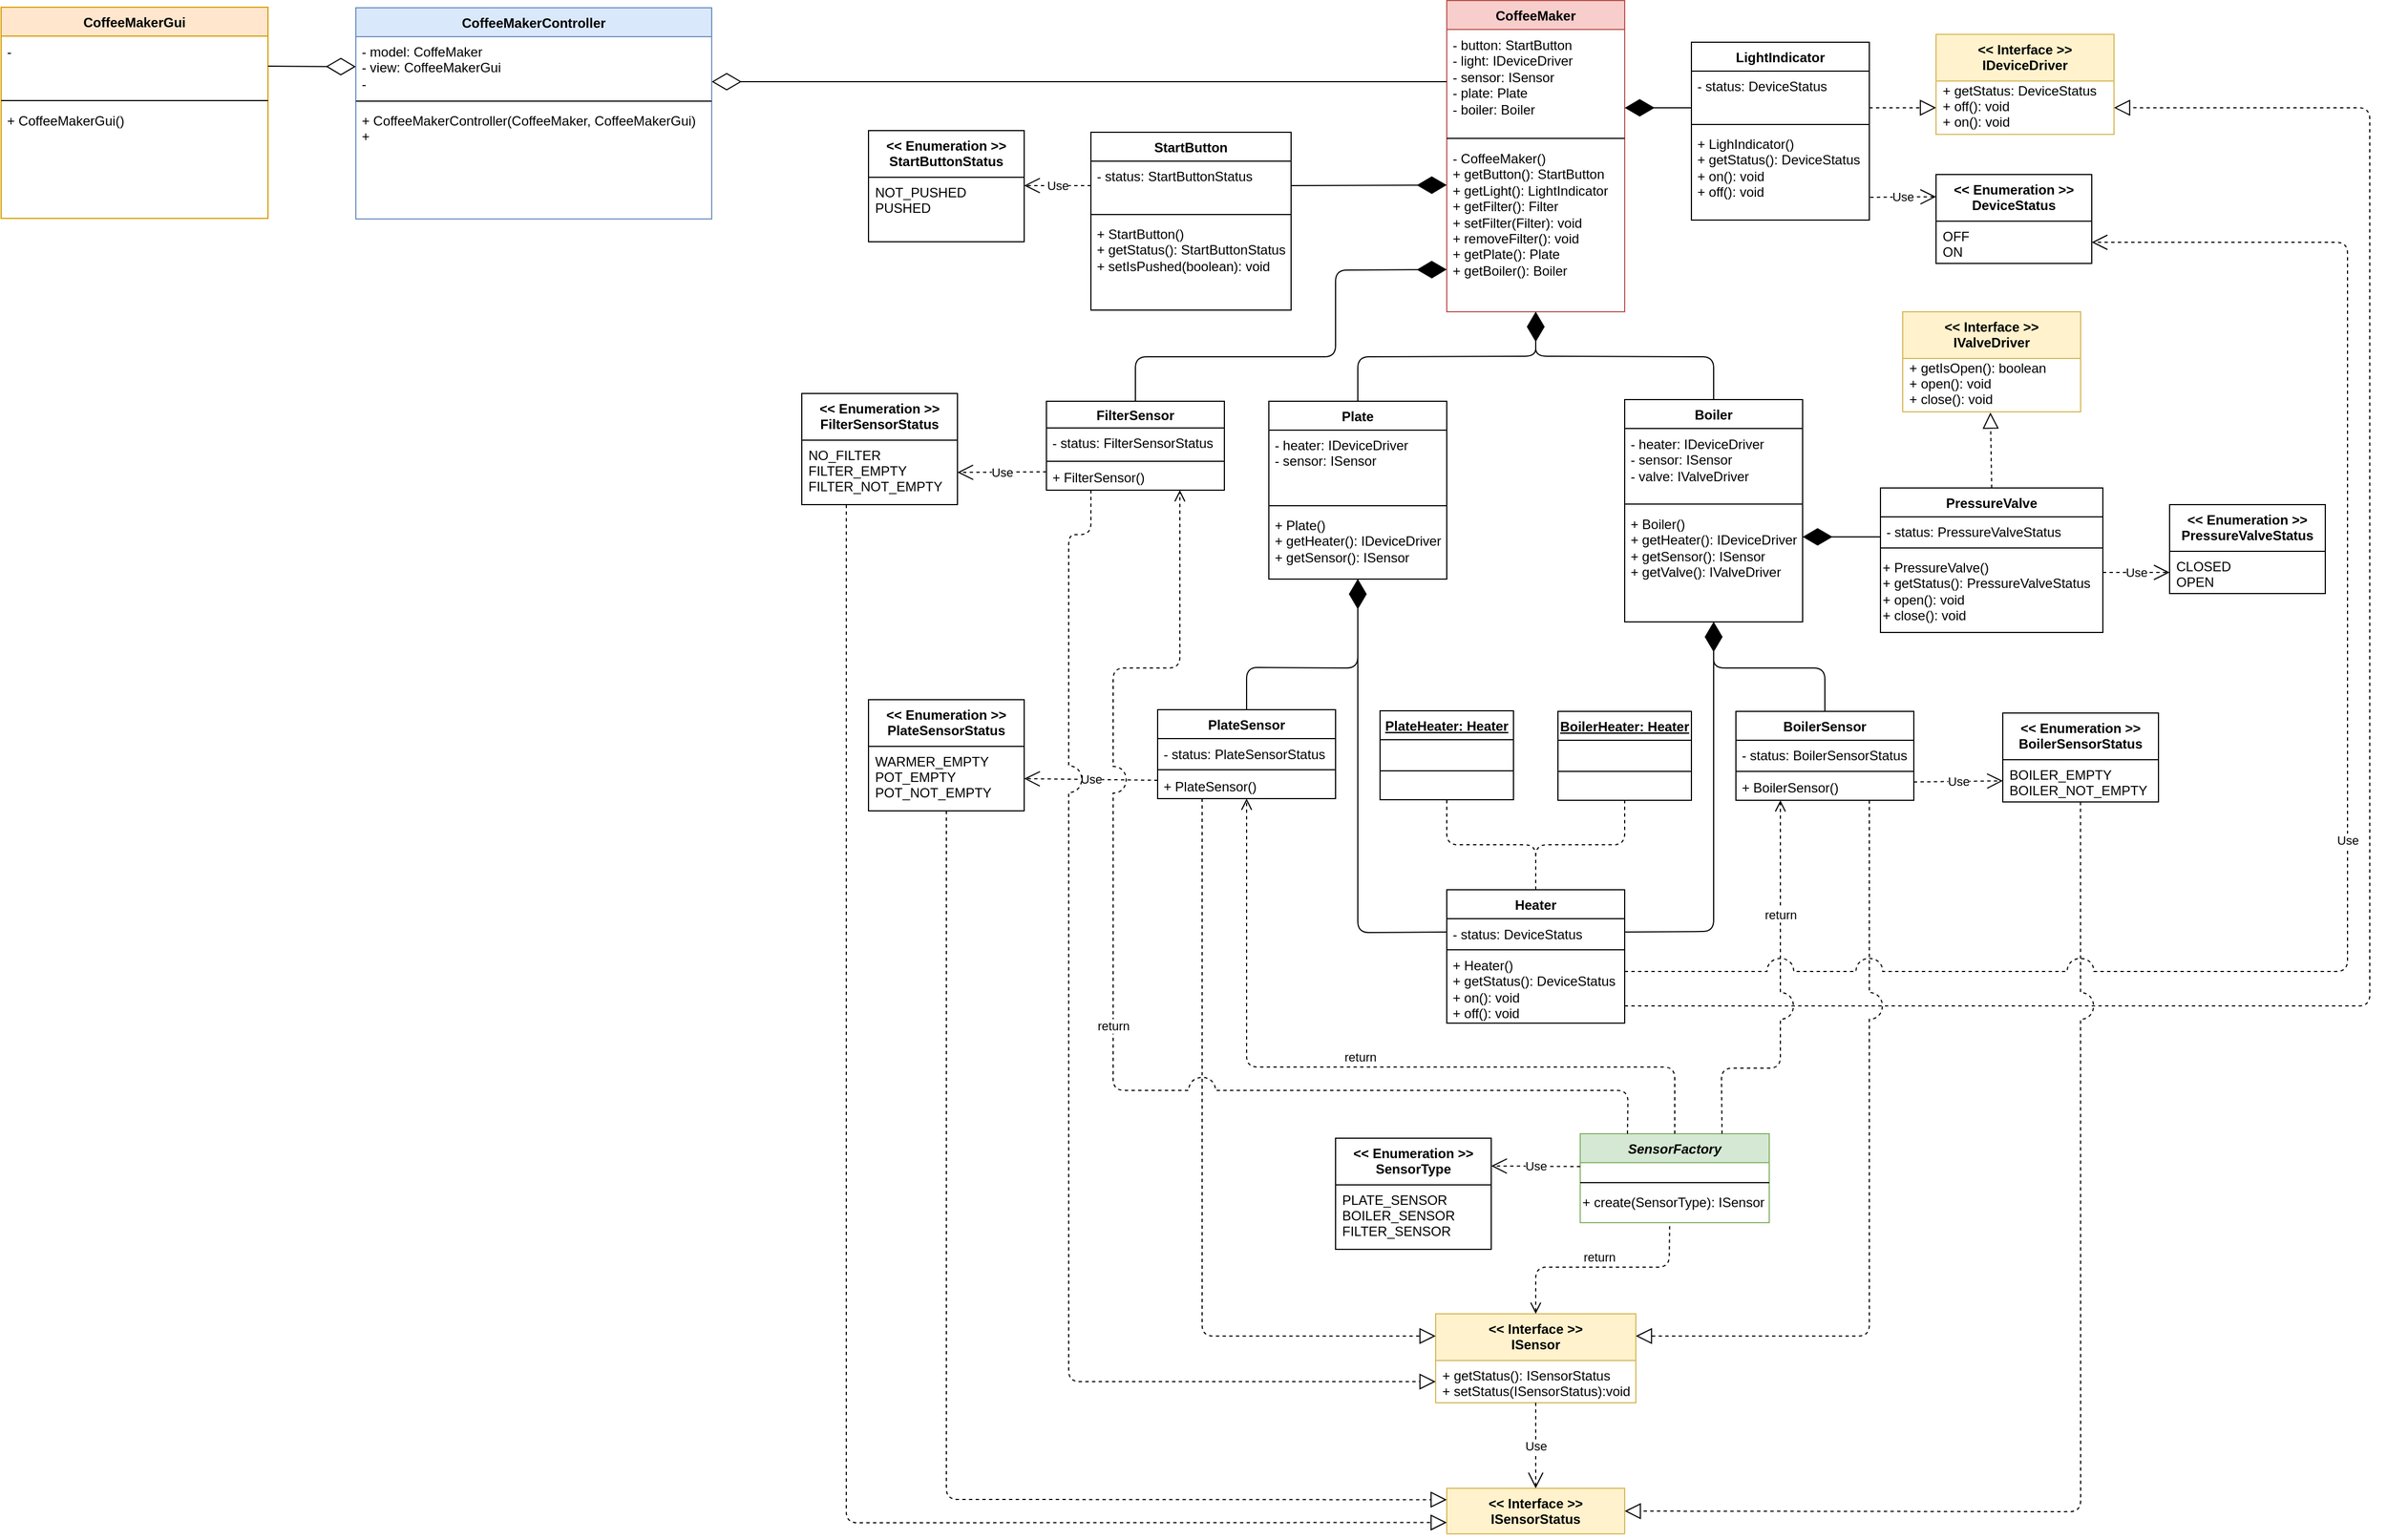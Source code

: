 <mxfile version="10.6.7" type="device"><diagram id="77RDw9w7wn0Nk61X3QPv" name="Page-1"><mxGraphModel dx="2865" dy="1180" grid="1" gridSize="10" guides="1" tooltips="1" connect="1" arrows="1" fold="1" page="1" pageScale="1" pageWidth="850" pageHeight="1100" math="0" shadow="0"><root><mxCell id="0"/><mxCell id="1" parent="0"/><mxCell id="KOlccHHZOTpstW0Ifl7A-11" value="PlateSensor&#10;" style="swimlane;fontStyle=1;align=center;verticalAlign=top;childLayout=stackLayout;horizontal=1;startSize=26;horizontalStack=0;resizeParent=1;resizeParentMax=0;resizeLast=0;collapsible=1;marginBottom=0;" parent="1" vertex="1" treatAsSingle="0"><mxGeometry x="260" y="717.5" width="160" height="80" as="geometry"/></mxCell><mxCell id="KOlccHHZOTpstW0Ifl7A-12" value="&amp;nbsp;- status: PlateSensorStatus&lt;br&gt;" style="text;html=1;strokeColor=none;fillColor=none;align=left;verticalAlign=top;whiteSpace=wrap;rounded=0;" parent="KOlccHHZOTpstW0Ifl7A-11" vertex="1"><mxGeometry y="26" width="160" height="24" as="geometry"/></mxCell><mxCell id="KOlccHHZOTpstW0Ifl7A-13" value="" style="line;strokeWidth=1;fillColor=none;align=left;verticalAlign=middle;spacingTop=-1;spacingLeft=3;spacingRight=3;rotatable=0;labelPosition=right;points=[];portConstraint=eastwest;" parent="KOlccHHZOTpstW0Ifl7A-11" vertex="1"><mxGeometry y="50" width="160" height="8" as="geometry"/></mxCell><mxCell id="KOlccHHZOTpstW0Ifl7A-14" value="&amp;nbsp;+ PlateSensor()" style="text;html=1;strokeColor=none;fillColor=none;align=left;verticalAlign=middle;whiteSpace=wrap;rounded=0;" parent="KOlccHHZOTpstW0Ifl7A-11" vertex="1"><mxGeometry y="58" width="160" height="22" as="geometry"/></mxCell><mxCell id="KOlccHHZOTpstW0Ifl7A-20" value="LightIndicator&#10;" style="swimlane;fontStyle=1;align=center;verticalAlign=top;childLayout=stackLayout;horizontal=1;startSize=26;horizontalStack=0;resizeParent=1;resizeParentMax=0;resizeLast=0;collapsible=1;marginBottom=0;" parent="1" vertex="1" treatAsSingle="0"><mxGeometry x="740" y="117" width="160" height="160" as="geometry"/></mxCell><mxCell id="KOlccHHZOTpstW0Ifl7A-21" value="&lt;div&gt;&lt;span&gt;&amp;nbsp;- status: DeviceStatus&lt;/span&gt;&lt;br&gt;&lt;/div&gt;" style="text;html=1;strokeColor=none;fillColor=none;align=left;verticalAlign=top;whiteSpace=wrap;rounded=0;" parent="KOlccHHZOTpstW0Ifl7A-20" vertex="1"><mxGeometry y="26" width="160" height="44" as="geometry"/></mxCell><mxCell id="KOlccHHZOTpstW0Ifl7A-22" value="" style="line;strokeWidth=1;fillColor=none;align=left;verticalAlign=middle;spacingTop=-1;spacingLeft=3;spacingRight=3;rotatable=0;labelPosition=right;points=[];portConstraint=eastwest;" parent="KOlccHHZOTpstW0Ifl7A-20" vertex="1"><mxGeometry y="70" width="160" height="8" as="geometry"/></mxCell><mxCell id="KOlccHHZOTpstW0Ifl7A-23" value="&amp;nbsp;+ LighIndicator()&lt;br&gt;&amp;nbsp;+ getStatus(): DeviceStatus&lt;br&gt;&lt;div&gt;&amp;nbsp;+ on(): void&lt;/div&gt;&lt;div&gt;&amp;nbsp;+ off(): void&lt;/div&gt;" style="text;html=1;strokeColor=none;fillColor=none;align=left;verticalAlign=top;whiteSpace=wrap;rounded=0;" parent="KOlccHHZOTpstW0Ifl7A-20" vertex="1"><mxGeometry y="78" width="160" height="82" as="geometry"/></mxCell><mxCell id="KOlccHHZOTpstW0Ifl7A-25" value="StartButton" style="swimlane;fontStyle=1;align=center;verticalAlign=top;childLayout=stackLayout;horizontal=1;startSize=26;horizontalStack=0;resizeParent=1;resizeParentMax=0;resizeLast=0;collapsible=1;marginBottom=0;" parent="1" vertex="1" treatAsSingle="0"><mxGeometry x="200" y="198" width="180" height="160" as="geometry"/></mxCell><mxCell id="KOlccHHZOTpstW0Ifl7A-26" value="&lt;div&gt;&lt;span&gt;&amp;nbsp;- status: StartButtonStatus&lt;/span&gt;&lt;br&gt;&lt;/div&gt;" style="text;html=1;strokeColor=none;fillColor=none;align=left;verticalAlign=top;whiteSpace=wrap;rounded=0;" parent="KOlccHHZOTpstW0Ifl7A-25" vertex="1"><mxGeometry y="26" width="180" height="44" as="geometry"/></mxCell><mxCell id="KOlccHHZOTpstW0Ifl7A-27" value="" style="line;strokeWidth=1;fillColor=none;align=left;verticalAlign=middle;spacingTop=-1;spacingLeft=3;spacingRight=3;rotatable=0;labelPosition=right;points=[];portConstraint=eastwest;" parent="KOlccHHZOTpstW0Ifl7A-25" vertex="1"><mxGeometry y="70" width="180" height="8" as="geometry"/></mxCell><mxCell id="KOlccHHZOTpstW0Ifl7A-18" value="&amp;nbsp;+ StartButton()&lt;br&gt;&lt;div&gt;&amp;nbsp;+ getStatus(): StartButtonStatus&lt;/div&gt;&lt;div&gt;&amp;nbsp;+ setIsPushed(boolean): void&lt;/div&gt;" style="text;html=1;strokeColor=none;fillColor=none;align=left;verticalAlign=top;whiteSpace=wrap;rounded=0;" parent="KOlccHHZOTpstW0Ifl7A-25" vertex="1"><mxGeometry y="78" width="180" height="82" as="geometry"/></mxCell><mxCell id="KOlccHHZOTpstW0Ifl7A-34" value="BoilerSensor" style="swimlane;fontStyle=1;align=center;verticalAlign=top;childLayout=stackLayout;horizontal=1;startSize=26;horizontalStack=0;resizeParent=1;resizeParentMax=0;resizeLast=0;collapsible=1;marginBottom=0;" parent="1" vertex="1" treatAsSingle="0"><mxGeometry x="780" y="719" width="160" height="80" as="geometry"/></mxCell><mxCell id="KOlccHHZOTpstW0Ifl7A-35" value="&amp;nbsp;- status: BoilerSensorStatus&lt;br&gt;&lt;br&gt;" style="text;html=1;strokeColor=none;fillColor=none;align=left;verticalAlign=top;whiteSpace=wrap;rounded=0;" parent="KOlccHHZOTpstW0Ifl7A-34" vertex="1"><mxGeometry y="26" width="160" height="24" as="geometry"/></mxCell><mxCell id="KOlccHHZOTpstW0Ifl7A-37" value="" style="line;strokeWidth=1;fillColor=none;align=left;verticalAlign=middle;spacingTop=-1;spacingLeft=3;spacingRight=3;rotatable=0;labelPosition=right;points=[];portConstraint=eastwest;" parent="KOlccHHZOTpstW0Ifl7A-34" vertex="1"><mxGeometry y="50" width="160" height="8" as="geometry"/></mxCell><mxCell id="KOlccHHZOTpstW0Ifl7A-38" value="&amp;nbsp;+ BoilerSensor()" style="text;html=1;strokeColor=none;fillColor=none;align=left;verticalAlign=middle;whiteSpace=wrap;rounded=0;" parent="KOlccHHZOTpstW0Ifl7A-34" vertex="1"><mxGeometry y="58" width="160" height="22" as="geometry"/></mxCell><mxCell id="KOlccHHZOTpstW0Ifl7A-44" value="Heater" style="swimlane;fontStyle=1;align=center;verticalAlign=middle;childLayout=stackLayout;horizontal=1;startSize=26;horizontalStack=0;resizeParent=1;resizeParentMax=0;resizeLast=0;collapsible=1;marginBottom=0;" parent="1" vertex="1" treatAsSingle="0"><mxGeometry x="520" y="879.5" width="160" height="120" as="geometry"/></mxCell><mxCell id="KOlccHHZOTpstW0Ifl7A-45" value="&lt;div&gt;&lt;span&gt;&amp;nbsp;- status: DeviceStatus&lt;/span&gt;&lt;br&gt;&lt;/div&gt;&lt;br&gt;" style="text;html=1;strokeColor=none;fillColor=none;align=left;verticalAlign=top;whiteSpace=wrap;rounded=0;" parent="KOlccHHZOTpstW0Ifl7A-44" vertex="1"><mxGeometry y="26" width="160" height="24" as="geometry"/></mxCell><mxCell id="KOlccHHZOTpstW0Ifl7A-46" value="" style="line;strokeWidth=1;fillColor=none;align=left;verticalAlign=middle;spacingTop=-1;spacingLeft=3;spacingRight=3;rotatable=0;labelPosition=right;points=[];portConstraint=eastwest;" parent="KOlccHHZOTpstW0Ifl7A-44" vertex="1"><mxGeometry y="50" width="160" height="8" as="geometry"/></mxCell><mxCell id="KOlccHHZOTpstW0Ifl7A-47" value="&amp;nbsp;+ Heater()&lt;br&gt;&amp;nbsp;+ getStatus(): DeviceStatus&lt;br&gt;&amp;nbsp;+ on(): void&lt;br&gt;&amp;nbsp;+ off(): void&lt;br&gt;" style="text;html=1;strokeColor=none;fillColor=none;align=left;verticalAlign=middle;whiteSpace=wrap;rounded=0;" parent="KOlccHHZOTpstW0Ifl7A-44" vertex="1"><mxGeometry y="58" width="160" height="62" as="geometry"/></mxCell><mxCell id="KOlccHHZOTpstW0Ifl7A-52" value="PressureValve" style="swimlane;fontStyle=1;align=center;verticalAlign=middle;childLayout=stackLayout;horizontal=1;startSize=26;horizontalStack=0;resizeParent=1;resizeParentMax=0;resizeLast=0;collapsible=1;marginBottom=0;" parent="1" vertex="1" treatAsSingle="0"><mxGeometry x="910" y="518" width="200" height="130" as="geometry"/></mxCell><mxCell id="KOlccHHZOTpstW0Ifl7A-53" value="&lt;div&gt;&lt;span&gt;&amp;nbsp;- status: PressureValveStatus&lt;/span&gt;&lt;br&gt;&lt;/div&gt;" style="text;html=1;strokeColor=none;fillColor=none;align=left;verticalAlign=top;whiteSpace=wrap;rounded=0;" parent="KOlccHHZOTpstW0Ifl7A-52" vertex="1"><mxGeometry y="26" width="200" height="24" as="geometry"/></mxCell><mxCell id="KOlccHHZOTpstW0Ifl7A-54" value="" style="line;strokeWidth=1;fillColor=none;align=left;verticalAlign=middle;spacingTop=-1;spacingLeft=3;spacingRight=3;rotatable=0;labelPosition=right;points=[];portConstraint=eastwest;" parent="KOlccHHZOTpstW0Ifl7A-52" vertex="1"><mxGeometry y="50" width="200" height="8" as="geometry"/></mxCell><mxCell id="KOlccHHZOTpstW0Ifl7A-55" value="&lt;div&gt;+ PressureValve()&lt;/div&gt;&lt;div&gt;+ getStatus(): PressureValveStatus&lt;br&gt;&lt;/div&gt;&lt;div&gt;+ open(): void&lt;/div&gt;&lt;div&gt;+ close(): void&lt;/div&gt;" style="text;html=1;strokeColor=none;fillColor=none;align=left;verticalAlign=top;whiteSpace=wrap;rounded=0;" parent="KOlccHHZOTpstW0Ifl7A-52" vertex="1"><mxGeometry y="58" width="200" height="72" as="geometry"/></mxCell><mxCell id="4rjySwhRc9td_npBiALp-2" value="CoffeeMaker" style="swimlane;fontStyle=1;align=center;verticalAlign=middle;childLayout=stackLayout;horizontal=1;startSize=26;horizontalStack=0;resizeParent=1;resizeParentMax=0;resizeLast=0;collapsible=1;marginBottom=0;fillColor=#f8cecc;strokeColor=#b85450;gradientDirection=north;swimlaneFillColor=none;" parent="1" vertex="1" treatAsSingle="0"><mxGeometry x="520" y="79.5" width="160" height="280" as="geometry"/></mxCell><mxCell id="ivPgQxqYD3z4Ep1TXVpg-1" value="&lt;div&gt;&lt;span&gt;&amp;nbsp;- button: StartButton&lt;/span&gt;&lt;br&gt;&lt;/div&gt;&lt;div&gt;&amp;nbsp;- light: IDeviceDriver&lt;/div&gt;&lt;div&gt;&amp;nbsp;- sensor: ISensor&lt;/div&gt;&lt;div&gt;&amp;nbsp;- plate: Plate&lt;/div&gt;&lt;div&gt;&amp;nbsp;- boiler: Boiler&lt;br&gt;&lt;/div&gt;&lt;div&gt;&lt;br&gt;&lt;/div&gt;" style="text;html=1;strokeColor=none;fillColor=none;align=left;verticalAlign=top;whiteSpace=wrap;rounded=0;" parent="4rjySwhRc9td_npBiALp-2" vertex="1"><mxGeometry y="26" width="160" height="94" as="geometry"/></mxCell><mxCell id="4rjySwhRc9td_npBiALp-4" value="" style="line;strokeWidth=1;fillColor=none;align=left;verticalAlign=middle;spacingTop=-1;spacingLeft=3;spacingRight=3;rotatable=0;labelPosition=right;points=[];portConstraint=eastwest;" parent="4rjySwhRc9td_npBiALp-2" vertex="1"><mxGeometry y="120" width="160" height="8" as="geometry"/></mxCell><mxCell id="4rjySwhRc9td_npBiALp-5" value="&lt;div&gt;&amp;nbsp;- CoffeeMaker()&lt;/div&gt;&lt;div&gt;&amp;nbsp;+ getButton(): StartButton&lt;/div&gt;&lt;div&gt;&amp;nbsp;+ getLight(): LightIndicator&lt;/div&gt;&lt;div&gt;&amp;nbsp;+ getFilter(): Filter&lt;/div&gt;&lt;div&gt;&amp;nbsp;+ setFilter(Filter): void&lt;/div&gt;&lt;div&gt;&amp;nbsp;+ removeFilter(): void&lt;/div&gt;&lt;div&gt;&amp;nbsp;+ getPlate(): Plate&lt;/div&gt;&lt;div&gt;&amp;nbsp;+ getBoiler(): Boiler&lt;/div&gt;" style="text;html=1;strokeColor=none;fillColor=none;align=left;verticalAlign=top;whiteSpace=wrap;rounded=0;" parent="4rjySwhRc9td_npBiALp-2" vertex="1"><mxGeometry y="128" width="160" height="152" as="geometry"/></mxCell><mxCell id="4rjySwhRc9td_npBiALp-6" value="" style="endArrow=diamondThin;endFill=1;endSize=24;html=1;entryX=0.5;entryY=1;entryDx=0;entryDy=0;exitX=1;exitY=0.5;exitDx=0;exitDy=0;" parent="1" source="KOlccHHZOTpstW0Ifl7A-45" target="ytc1XaJ6hb3bVY4K67zS-8" edge="1"><mxGeometry width="160" relative="1" as="geometry"><mxPoint x="690" y="699" as="sourcePoint"/><mxPoint x="960" y="628.5" as="targetPoint"/><Array as="points"><mxPoint x="760" y="917"/></Array></mxGeometry></mxCell><mxCell id="4rjySwhRc9td_npBiALp-7" value="" style="endArrow=diamondThin;endFill=1;endSize=24;html=1;entryX=0.5;entryY=1;entryDx=0;entryDy=0;exitX=0;exitY=0.5;exitDx=0;exitDy=0;" parent="1" source="KOlccHHZOTpstW0Ifl7A-45" target="ytc1XaJ6hb3bVY4K67zS-4" edge="1"><mxGeometry width="160" relative="1" as="geometry"><mxPoint x="540" y="699" as="sourcePoint"/><mxPoint x="250" y="628.5" as="targetPoint"/><Array as="points"><mxPoint x="440" y="918"/></Array></mxGeometry></mxCell><mxCell id="4rjySwhRc9td_npBiALp-8" value="" style="endArrow=diamondThin;endFill=1;endSize=24;html=1;exitX=0.5;exitY=0;exitDx=0;exitDy=0;entryX=0.5;entryY=1;entryDx=0;entryDy=0;" parent="1" target="ytc1XaJ6hb3bVY4K67zS-4" edge="1"><mxGeometry width="160" relative="1" as="geometry"><mxPoint x="340" y="718" as="sourcePoint"/><mxPoint x="250" y="628.5" as="targetPoint"/><Array as="points"><mxPoint x="340" y="679.5"/><mxPoint x="440" y="680"/></Array></mxGeometry></mxCell><mxCell id="4rjySwhRc9td_npBiALp-9" value="" style="endArrow=diamondThin;endFill=1;endSize=24;html=1;entryX=0.5;entryY=1;entryDx=0;entryDy=0;exitX=0.5;exitY=0;exitDx=0;exitDy=0;" parent="1" source="KOlccHHZOTpstW0Ifl7A-34" target="ytc1XaJ6hb3bVY4K67zS-8" edge="1"><mxGeometry width="160" relative="1" as="geometry"><mxPoint x="890" y="699" as="sourcePoint"/><mxPoint x="960" y="628.5" as="targetPoint"/><Array as="points"><mxPoint x="860" y="680"/><mxPoint x="760" y="680"/></Array></mxGeometry></mxCell><mxCell id="ytc1XaJ6hb3bVY4K67zS-1" value="Plate" style="swimlane;fontStyle=1;align=center;verticalAlign=middle;childLayout=stackLayout;horizontal=1;startSize=26;horizontalStack=0;resizeParent=1;resizeParentMax=0;resizeLast=0;collapsible=1;marginBottom=0;" parent="1" vertex="1" treatAsSingle="0"><mxGeometry x="360" y="440" width="160" height="160" as="geometry"/></mxCell><mxCell id="ytc1XaJ6hb3bVY4K67zS-2" value="&lt;div&gt;&amp;nbsp;- heater: IDeviceDriver&lt;/div&gt;&lt;div&gt;&amp;nbsp;- sensor: ISensor&lt;br&gt;&lt;/div&gt;" style="text;html=1;strokeColor=none;fillColor=none;align=left;verticalAlign=top;whiteSpace=wrap;rounded=0;" parent="ytc1XaJ6hb3bVY4K67zS-1" vertex="1"><mxGeometry y="26" width="160" height="64" as="geometry"/></mxCell><mxCell id="ytc1XaJ6hb3bVY4K67zS-3" value="" style="line;strokeWidth=1;fillColor=none;align=left;verticalAlign=middle;spacingTop=-1;spacingLeft=3;spacingRight=3;rotatable=0;labelPosition=right;points=[];portConstraint=eastwest;" parent="ytc1XaJ6hb3bVY4K67zS-1" vertex="1"><mxGeometry y="90" width="160" height="8" as="geometry"/></mxCell><mxCell id="ytc1XaJ6hb3bVY4K67zS-4" value="&lt;div&gt;&amp;nbsp;+ Plate()&lt;/div&gt;&lt;div&gt;&amp;nbsp;+ getHeater(): IDeviceDriver&lt;/div&gt;&lt;div&gt;&amp;nbsp;+ getSensor(): ISensor&lt;br&gt;&lt;/div&gt;" style="text;html=1;strokeColor=none;fillColor=none;align=left;verticalAlign=top;whiteSpace=wrap;rounded=0;" parent="ytc1XaJ6hb3bVY4K67zS-1" vertex="1"><mxGeometry y="98" width="160" height="62" as="geometry"/></mxCell><mxCell id="ytc1XaJ6hb3bVY4K67zS-5" value="Boiler" style="swimlane;fontStyle=1;align=center;verticalAlign=middle;childLayout=stackLayout;horizontal=1;startSize=26;horizontalStack=0;resizeParent=1;resizeParentMax=0;resizeLast=0;collapsible=1;marginBottom=0;" parent="1" vertex="1" treatAsSingle="0"><mxGeometry x="680" y="438.5" width="160" height="200" as="geometry"/></mxCell><mxCell id="ytc1XaJ6hb3bVY4K67zS-6" value="&lt;div&gt;&lt;span&gt;&amp;nbsp;- heater: IDeviceDriver&lt;/span&gt;&lt;br&gt;&lt;/div&gt;&lt;div&gt;&amp;nbsp;- sensor: ISensor&lt;/div&gt;&lt;div&gt;&amp;nbsp;- valve: IValveDriver&lt;br&gt;&lt;/div&gt;" style="text;html=1;strokeColor=none;fillColor=none;align=left;verticalAlign=top;whiteSpace=wrap;rounded=0;" parent="ytc1XaJ6hb3bVY4K67zS-5" vertex="1"><mxGeometry y="26" width="160" height="64" as="geometry"/></mxCell><mxCell id="ytc1XaJ6hb3bVY4K67zS-7" value="" style="line;strokeWidth=1;fillColor=none;align=left;verticalAlign=middle;spacingTop=-1;spacingLeft=3;spacingRight=3;rotatable=0;labelPosition=right;points=[];portConstraint=eastwest;" parent="ytc1XaJ6hb3bVY4K67zS-5" vertex="1"><mxGeometry y="90" width="160" height="8" as="geometry"/></mxCell><mxCell id="ytc1XaJ6hb3bVY4K67zS-8" value="&lt;div&gt;&amp;nbsp;+ Boiler()&lt;/div&gt;&lt;div&gt;&lt;span&gt;&amp;nbsp;+ getHeater(): IDeviceDriver&lt;/span&gt;&lt;br&gt;&lt;/div&gt;&lt;div&gt;&amp;nbsp;+ getSensor(): ISensor&lt;/div&gt;&lt;div&gt;&amp;nbsp;+ getValve(): IValveDriver&lt;br&gt;&lt;/div&gt;" style="text;html=1;strokeColor=none;fillColor=none;align=left;verticalAlign=top;whiteSpace=wrap;rounded=0;" parent="ytc1XaJ6hb3bVY4K67zS-5" vertex="1"><mxGeometry y="98" width="160" height="102" as="geometry"/></mxCell><mxCell id="ytc1XaJ6hb3bVY4K67zS-10" value="" style="endArrow=diamondThin;endFill=1;endSize=24;html=1;entryX=0;entryY=0.25;entryDx=0;entryDy=0;exitX=1;exitY=0.5;exitDx=0;exitDy=0;" parent="1" source="KOlccHHZOTpstW0Ifl7A-26" target="4rjySwhRc9td_npBiALp-5" edge="1"><mxGeometry width="160" relative="1" as="geometry"><mxPoint x="401" y="141.5" as="sourcePoint"/><mxPoint x="70" y="157.167" as="targetPoint"/><Array as="points"/></mxGeometry></mxCell><mxCell id="ytc1XaJ6hb3bVY4K67zS-11" value="" style="endArrow=diamondThin;endFill=1;endSize=24;html=1;startArrow=none;startFill=0;exitX=0;exitY=0.75;exitDx=0;exitDy=0;" parent="1" source="KOlccHHZOTpstW0Ifl7A-21" edge="1"><mxGeometry width="160" relative="1" as="geometry"><mxPoint x="740" y="259.5" as="sourcePoint"/><mxPoint x="680" y="176" as="targetPoint"/><Array as="points"/></mxGeometry></mxCell><mxCell id="ytc1XaJ6hb3bVY4K67zS-12" value="" style="endArrow=diamondThin;endFill=1;endSize=24;html=1;exitX=0;exitY=0.75;exitDx=0;exitDy=0;entryX=1;entryY=0.25;entryDx=0;entryDy=0;" parent="1" source="KOlccHHZOTpstW0Ifl7A-53" target="ytc1XaJ6hb3bVY4K67zS-8" edge="1"><mxGeometry width="160" relative="1" as="geometry"><mxPoint x="959" y="433.5" as="sourcePoint"/><mxPoint x="820" y="449.5" as="targetPoint"/><Array as="points"/></mxGeometry></mxCell><mxCell id="ytc1XaJ6hb3bVY4K67zS-13" value="" style="endArrow=diamondThin;endFill=1;endSize=24;html=1;entryX=0.5;entryY=1;entryDx=0;entryDy=0;exitX=0.5;exitY=0;exitDx=0;exitDy=0;" parent="1" source="ytc1XaJ6hb3bVY4K67zS-1" target="4rjySwhRc9td_npBiALp-5" edge="1"><mxGeometry width="160" relative="1" as="geometry"><mxPoint x="360" y="558.5" as="sourcePoint"/><mxPoint x="520" y="558.5" as="targetPoint"/><Array as="points"><mxPoint x="440" y="400"/><mxPoint x="600" y="399.5"/></Array></mxGeometry></mxCell><mxCell id="ytc1XaJ6hb3bVY4K67zS-14" value="" style="endArrow=diamondThin;endFill=1;endSize=24;html=1;entryX=0.5;entryY=1;entryDx=0;entryDy=0;exitX=0.5;exitY=0;exitDx=0;exitDy=0;" parent="1" source="ytc1XaJ6hb3bVY4K67zS-5" target="4rjySwhRc9td_npBiALp-5" edge="1"><mxGeometry width="160" relative="1" as="geometry"><mxPoint x="600" y="568.5" as="sourcePoint"/><mxPoint x="760" y="568.5" as="targetPoint"/><Array as="points"><mxPoint x="760" y="400"/><mxPoint x="600" y="399.5"/></Array></mxGeometry></mxCell><mxCell id="WoPb2PPmAc9FblUVwh9S-1" value="&lt;&lt; Interface &gt;&gt;&#10;IValveDriver&#10;" style="swimlane;fontStyle=1;childLayout=stackLayout;horizontal=1;startSize=42;fillColor=#fff2cc;horizontalStack=0;resizeParent=1;resizeParentMax=0;resizeLast=0;collapsible=1;marginBottom=0;verticalAlign=top;strokeColor=#d6b656;" parent="1" vertex="1" treatAsSingle="0"><mxGeometry x="930" y="359.5" width="160" height="90" as="geometry"/></mxCell><mxCell id="WoPb2PPmAc9FblUVwh9S-4" value="+ getIsOpen(): boolean&#10;+ open(): void&#10;+ close(): void&#10;" style="text;strokeColor=none;fillColor=none;align=left;verticalAlign=middle;spacingLeft=4;spacingRight=4;overflow=hidden;rotatable=0;points=[[0,0.5],[1,0.5]];portConstraint=eastwest;" parent="WoPb2PPmAc9FblUVwh9S-1" vertex="1"><mxGeometry y="42" width="160" height="48" as="geometry"/></mxCell><mxCell id="WoPb2PPmAc9FblUVwh9S-5" value="&lt;&lt; Interface &gt;&gt;&#10;IDeviceDriver&#10;" style="swimlane;fontStyle=1;childLayout=stackLayout;horizontal=1;startSize=42;fillColor=#fff2cc;horizontalStack=0;resizeParent=1;resizeParentMax=0;resizeLast=0;collapsible=1;marginBottom=0;verticalAlign=top;strokeColor=#d6b656;" parent="1" vertex="1" treatAsSingle="0"><mxGeometry x="960" y="109.929" width="160" height="90" as="geometry"/></mxCell><mxCell id="WoPb2PPmAc9FblUVwh9S-6" value="+ getStatus: DeviceStatus&#10;+ off(): void&#10;+ on(): void&#10;" style="text;strokeColor=none;fillColor=none;align=left;verticalAlign=middle;spacingLeft=4;spacingRight=4;overflow=hidden;rotatable=0;points=[[0,0.5],[1,0.5]];portConstraint=eastwest;" parent="WoPb2PPmAc9FblUVwh9S-5" vertex="1"><mxGeometry y="42" width="160" height="48" as="geometry"/></mxCell><mxCell id="WoPb2PPmAc9FblUVwh9S-7" value="" style="endArrow=block;dashed=1;endFill=0;endSize=12;html=1;entryX=1;entryY=0.5;entryDx=0;entryDy=0;jumpStyle=arc;jumpSize=24;exitX=1;exitY=0.75;exitDx=0;exitDy=0;" parent="1" source="KOlccHHZOTpstW0Ifl7A-47" target="WoPb2PPmAc9FblUVwh9S-6" edge="1"><mxGeometry width="160" relative="1" as="geometry"><mxPoint x="1130" y="920" as="sourcePoint"/><mxPoint x="1420" y="439.5" as="targetPoint"/><Array as="points"><mxPoint x="1350" y="984"/><mxPoint x="1350" y="176"/></Array></mxGeometry></mxCell><mxCell id="WoPb2PPmAc9FblUVwh9S-8" value="" style="endArrow=block;dashed=1;endFill=0;endSize=12;html=1;entryX=0;entryY=0.5;entryDx=0;entryDy=0;exitX=1;exitY=0.75;exitDx=0;exitDy=0;" parent="1" source="KOlccHHZOTpstW0Ifl7A-21" target="WoPb2PPmAc9FblUVwh9S-6" edge="1"><mxGeometry width="160" relative="1" as="geometry"><mxPoint x="970" y="148.5" as="sourcePoint"/><mxPoint x="1200" y="709.5" as="targetPoint"/><Array as="points"/></mxGeometry></mxCell><mxCell id="WoPb2PPmAc9FblUVwh9S-9" value="" style="endArrow=block;dashed=1;endFill=0;endSize=12;html=1;entryX=0.493;entryY=1.013;entryDx=0;entryDy=0;entryPerimeter=0;exitX=0.5;exitY=0;exitDx=0;exitDy=0;" parent="1" source="KOlccHHZOTpstW0Ifl7A-52" target="WoPb2PPmAc9FblUVwh9S-4" edge="1"><mxGeometry width="160" relative="1" as="geometry"><mxPoint x="1374.5" y="899.5" as="sourcePoint"/><mxPoint x="1500" y="749.5" as="targetPoint"/><Array as="points"/></mxGeometry></mxCell><mxCell id="WtpWh5pmjoJ3NC3OwVhD-1" value="CoffeeMakerController&#10;" style="swimlane;fontStyle=1;align=center;verticalAlign=top;childLayout=stackLayout;horizontal=1;startSize=26;horizontalStack=0;resizeParent=1;resizeParentMax=0;resizeLast=0;collapsible=1;marginBottom=0;fillColor=#dae8fc;strokeColor=#6c8ebf;" parent="1" vertex="1" treatAsSingle="0"><mxGeometry x="-461" y="86" width="320" height="190" as="geometry"/></mxCell><mxCell id="WtpWh5pmjoJ3NC3OwVhD-2" value="&lt;div&gt;&lt;span&gt;&amp;nbsp;- model: CoffeMaker&lt;/span&gt;&lt;br&gt;&lt;/div&gt;&lt;div&gt;&lt;span&gt;&amp;nbsp;- view: CoffeeMakerGui&lt;/span&gt;&lt;/div&gt;&lt;div&gt;&lt;span&gt;&amp;nbsp;-&amp;nbsp;&lt;/span&gt;&lt;/div&gt;" style="text;html=1;strokeColor=none;fillColor=none;align=left;verticalAlign=top;whiteSpace=wrap;rounded=0;" parent="WtpWh5pmjoJ3NC3OwVhD-1" vertex="1"><mxGeometry y="26" width="320" height="54" as="geometry"/></mxCell><mxCell id="WtpWh5pmjoJ3NC3OwVhD-3" value="" style="line;strokeWidth=1;fillColor=none;align=left;verticalAlign=middle;spacingTop=-1;spacingLeft=3;spacingRight=3;rotatable=0;labelPosition=right;points=[];portConstraint=eastwest;" parent="WtpWh5pmjoJ3NC3OwVhD-1" vertex="1"><mxGeometry y="80" width="320" height="8" as="geometry"/></mxCell><mxCell id="WtpWh5pmjoJ3NC3OwVhD-4" value="&amp;nbsp;+ CoffeeMakerController(CoffeeMaker, CoffeeMakerGui)&lt;br&gt;&lt;div&gt;&amp;nbsp;+&amp;nbsp;&lt;/div&gt;" style="text;html=1;strokeColor=none;fillColor=none;align=left;verticalAlign=top;whiteSpace=wrap;rounded=0;" parent="WtpWh5pmjoJ3NC3OwVhD-1" vertex="1"><mxGeometry y="88" width="320" height="102" as="geometry"/></mxCell><mxCell id="WtpWh5pmjoJ3NC3OwVhD-6" value="CoffeeMakerGui" style="swimlane;fontStyle=1;align=center;verticalAlign=top;childLayout=stackLayout;horizontal=1;startSize=26;horizontalStack=0;resizeParent=1;resizeParentMax=0;resizeLast=0;collapsible=1;marginBottom=0;fillColor=#ffe6cc;strokeColor=#d79b00;" parent="1" vertex="1" treatAsSingle="0"><mxGeometry x="-780" y="85.5" width="240" height="190" as="geometry"/></mxCell><mxCell id="WtpWh5pmjoJ3NC3OwVhD-7" value="&lt;div&gt;&lt;span&gt;&amp;nbsp;-&amp;nbsp;&lt;/span&gt;&lt;br&gt;&lt;/div&gt;" style="text;html=1;strokeColor=none;fillColor=none;align=left;verticalAlign=top;whiteSpace=wrap;rounded=0;" parent="WtpWh5pmjoJ3NC3OwVhD-6" vertex="1"><mxGeometry y="26" width="240" height="54" as="geometry"/></mxCell><mxCell id="WtpWh5pmjoJ3NC3OwVhD-8" value="" style="line;strokeWidth=1;fillColor=none;align=left;verticalAlign=middle;spacingTop=-1;spacingLeft=3;spacingRight=3;rotatable=0;labelPosition=right;points=[];portConstraint=eastwest;" parent="WtpWh5pmjoJ3NC3OwVhD-6" vertex="1"><mxGeometry y="80" width="240" height="8" as="geometry"/></mxCell><mxCell id="WtpWh5pmjoJ3NC3OwVhD-9" value="&amp;nbsp;+ CoffeeMakerGui()" style="text;html=1;strokeColor=none;fillColor=none;align=left;verticalAlign=top;whiteSpace=wrap;rounded=0;" parent="WtpWh5pmjoJ3NC3OwVhD-6" vertex="1"><mxGeometry y="88" width="240" height="102" as="geometry"/></mxCell><mxCell id="WtpWh5pmjoJ3NC3OwVhD-10" value="FilterSensor" style="swimlane;fontStyle=1;align=center;verticalAlign=middle;childLayout=stackLayout;horizontal=1;startSize=24;horizontalStack=0;resizeParent=1;resizeParentMax=0;resizeLast=0;collapsible=1;marginBottom=0;" parent="1" vertex="1" treatAsSingle="0"><mxGeometry x="160" y="440" width="160" height="80" as="geometry"/></mxCell><mxCell id="WtpWh5pmjoJ3NC3OwVhD-11" value="&lt;div&gt;&amp;nbsp;- status: FilterSensorStatus&lt;/div&gt;" style="text;html=1;strokeColor=none;fillColor=none;align=left;verticalAlign=top;whiteSpace=wrap;rounded=0;" parent="WtpWh5pmjoJ3NC3OwVhD-10" vertex="1"><mxGeometry y="24" width="160" height="26" as="geometry"/></mxCell><mxCell id="WtpWh5pmjoJ3NC3OwVhD-12" value="" style="line;strokeWidth=1;fillColor=none;align=left;verticalAlign=middle;spacingTop=-1;spacingLeft=3;spacingRight=3;rotatable=0;labelPosition=right;points=[];portConstraint=eastwest;" parent="WtpWh5pmjoJ3NC3OwVhD-10" vertex="1"><mxGeometry y="50" width="160" height="8" as="geometry"/></mxCell><mxCell id="WtpWh5pmjoJ3NC3OwVhD-13" value="&lt;div&gt;&amp;nbsp;+ FilterSensor()&lt;/div&gt;" style="text;html=1;strokeColor=none;fillColor=none;align=left;verticalAlign=middle;whiteSpace=wrap;rounded=0;" parent="WtpWh5pmjoJ3NC3OwVhD-10" vertex="1"><mxGeometry y="58" width="160" height="22" as="geometry"/></mxCell><mxCell id="WtpWh5pmjoJ3NC3OwVhD-14" value="" style="endArrow=diamondThin;endFill=1;endSize=24;html=1;entryX=0;entryY=0.75;entryDx=0;entryDy=0;exitX=0.5;exitY=0;exitDx=0;exitDy=0;" parent="1" source="WtpWh5pmjoJ3NC3OwVhD-10" target="4rjySwhRc9td_npBiALp-5" edge="1"><mxGeometry width="160" relative="1" as="geometry"><mxPoint x="280" y="399.5" as="sourcePoint"/><mxPoint x="464.235" y="320.735" as="targetPoint"/><Array as="points"><mxPoint x="240" y="400"/><mxPoint x="420" y="400"/><mxPoint x="420" y="322"/></Array></mxGeometry></mxCell><mxCell id="2UIzYrypFo3aXC4rfYl_-4" value="" style="endArrow=none;endFill=0;endSize=24;html=1;entryX=1;entryY=0.5;entryDx=0;entryDy=0;exitX=0;exitY=0.5;exitDx=0;exitDy=0;startArrow=diamondThin;startFill=0;startSize=24;" parent="1" source="WtpWh5pmjoJ3NC3OwVhD-2" target="WtpWh5pmjoJ3NC3OwVhD-7" edge="1"><mxGeometry width="160" relative="1" as="geometry"><mxPoint x="-505.5" y="362" as="sourcePoint"/><mxPoint x="-345.5" y="362" as="targetPoint"/></mxGeometry></mxCell><mxCell id="2UIzYrypFo3aXC4rfYl_-5" value="" style="endArrow=none;endFill=0;endSize=24;html=1;exitX=1;exitY=0.75;exitDx=0;exitDy=0;entryX=0;entryY=0.5;entryDx=0;entryDy=0;startArrow=diamondThin;startFill=0;startSize=24;" parent="1" source="WtpWh5pmjoJ3NC3OwVhD-2" target="ivPgQxqYD3z4Ep1TXVpg-1" edge="1"><mxGeometry width="160" relative="1" as="geometry"><mxPoint x="20" y="358" as="sourcePoint"/><mxPoint x="430" y="119" as="targetPoint"/></mxGeometry></mxCell><mxCell id="JFEQwf1YHvwyQ5PdQCam-1" value="&lt;&lt; Interface &gt;&gt;&#10;ISensor&#10;" style="swimlane;fontStyle=1;childLayout=stackLayout;horizontal=1;startSize=42;fillColor=#fff2cc;horizontalStack=0;resizeParent=1;resizeParentMax=0;resizeLast=0;collapsible=1;marginBottom=0;verticalAlign=top;strokeColor=#d6b656;" parent="1" vertex="1" treatAsSingle="0"><mxGeometry x="510" y="1261" width="180" height="80" as="geometry"/></mxCell><mxCell id="JFEQwf1YHvwyQ5PdQCam-2" value="+ getStatus(): ISensorStatus&#10;+ setStatus(ISensorStatus):void&#10;" style="text;strokeColor=none;fillColor=none;align=left;verticalAlign=top;spacingLeft=4;spacingRight=4;overflow=hidden;rotatable=0;points=[[0,0.5],[1,0.5]];portConstraint=eastwest;" parent="JFEQwf1YHvwyQ5PdQCam-1" vertex="1"><mxGeometry y="42" width="180" height="38" as="geometry"/></mxCell><mxCell id="JFEQwf1YHvwyQ5PdQCam-3" value="" style="endArrow=block;dashed=1;endFill=0;endSize=12;html=1;exitX=0.25;exitY=1;exitDx=0;exitDy=0;entryX=0;entryY=0.25;entryDx=0;entryDy=0;" parent="1" source="KOlccHHZOTpstW0Ifl7A-14" target="JFEQwf1YHvwyQ5PdQCam-1" edge="1"><mxGeometry width="160" relative="1" as="geometry"><mxPoint x="240" y="1079" as="sourcePoint"/><mxPoint x="400" y="1079" as="targetPoint"/><Array as="points"><mxPoint x="300" y="1281"/></Array></mxGeometry></mxCell><mxCell id="JFEQwf1YHvwyQ5PdQCam-4" value="" style="endArrow=block;dashed=1;endFill=0;endSize=12;html=1;exitX=0.75;exitY=1;exitDx=0;exitDy=0;entryX=1;entryY=0.25;entryDx=0;entryDy=0;jumpStyle=arc;jumpSize=24;" parent="1" source="KOlccHHZOTpstW0Ifl7A-38" target="JFEQwf1YHvwyQ5PdQCam-1" edge="1"><mxGeometry width="160" relative="1" as="geometry"><mxPoint x="630" y="1079" as="sourcePoint"/><mxPoint x="790" y="1079" as="targetPoint"/><Array as="points"><mxPoint x="900" y="1281"/></Array></mxGeometry></mxCell><mxCell id="DaNZsNN14IogNPhQda0_-1" value="SensorFactory&#10;" style="swimlane;fontStyle=3;align=center;verticalAlign=top;childLayout=stackLayout;horizontal=1;startSize=26;horizontalStack=0;resizeParent=1;resizeParentMax=0;resizeLast=0;collapsible=1;marginBottom=0;fillColor=#d5e8d4;strokeColor=#82b366;" parent="1" vertex="1" treatAsSingle="0"><mxGeometry x="640" y="1099" width="170" height="80" as="geometry"/></mxCell><mxCell id="DaNZsNN14IogNPhQda0_-2" value="&amp;nbsp;&lt;br&gt;" style="text;html=1;strokeColor=none;fillColor=none;align=left;verticalAlign=top;whiteSpace=wrap;rounded=0;" parent="DaNZsNN14IogNPhQda0_-1" vertex="1"><mxGeometry y="26" width="170" height="14" as="geometry"/></mxCell><mxCell id="DaNZsNN14IogNPhQda0_-3" value="" style="line;strokeWidth=1;fillColor=none;align=left;verticalAlign=middle;spacingTop=-1;spacingLeft=3;spacingRight=3;rotatable=0;labelPosition=right;points=[];portConstraint=eastwest;" parent="DaNZsNN14IogNPhQda0_-1" vertex="1"><mxGeometry y="40" width="170" height="8" as="geometry"/></mxCell><mxCell id="DaNZsNN14IogNPhQda0_-4" value="+ create(SensorType): ISensor" style="text;html=1;strokeColor=none;fillColor=none;align=left;verticalAlign=top;whiteSpace=wrap;rounded=0;" parent="DaNZsNN14IogNPhQda0_-1" vertex="1"><mxGeometry y="48" width="170" height="32" as="geometry"/></mxCell><mxCell id="DaNZsNN14IogNPhQda0_-9" value="&lt;&lt; Enumeration &gt;&gt;&#10;SensorType&#10;" style="swimlane;fontStyle=1;childLayout=stackLayout;horizontal=1;startSize=42;horizontalStack=0;resizeParent=1;resizeParentMax=0;resizeLast=0;collapsible=1;marginBottom=0;verticalAlign=top;" parent="1" vertex="1" treatAsSingle="0"><mxGeometry x="420" y="1103" width="140" height="100" as="geometry"/></mxCell><mxCell id="DaNZsNN14IogNPhQda0_-10" value="PLATE_SENSOR&#10;BOILER_SENSOR&#10;FILTER_SENSOR" style="text;strokeColor=none;fillColor=none;align=left;verticalAlign=top;spacingLeft=4;spacingRight=4;overflow=hidden;rotatable=0;points=[[0,0.5],[1,0.5]];portConstraint=eastwest;" parent="DaNZsNN14IogNPhQda0_-9" vertex="1"><mxGeometry y="42" width="140" height="58" as="geometry"/></mxCell><mxCell id="DaNZsNN14IogNPhQda0_-11" value="Use" style="endArrow=open;endSize=12;dashed=1;html=1;entryX=1;entryY=0.25;entryDx=0;entryDy=0;exitX=0;exitY=0.25;exitDx=0;exitDy=0;" parent="1" source="DaNZsNN14IogNPhQda0_-2" target="DaNZsNN14IogNPhQda0_-9" edge="1"><mxGeometry width="160" relative="1" as="geometry"><mxPoint x="330" y="1369" as="sourcePoint"/><mxPoint x="490" y="1369" as="targetPoint"/></mxGeometry></mxCell><mxCell id="DaNZsNN14IogNPhQda0_-13" value="return" style="html=1;verticalAlign=bottom;endArrow=open;dashed=1;endSize=8;exitX=0.5;exitY=0;exitDx=0;exitDy=0;entryX=0.5;entryY=1;entryDx=0;entryDy=0;" parent="1" source="DaNZsNN14IogNPhQda0_-1" target="KOlccHHZOTpstW0Ifl7A-14" edge="1"><mxGeometry relative="1" as="geometry"><mxPoint x="410" y="939" as="sourcePoint"/><mxPoint x="330" y="939" as="targetPoint"/><Array as="points"><mxPoint x="725" y="1039"/><mxPoint x="340" y="1039"/></Array></mxGeometry></mxCell><mxCell id="DaNZsNN14IogNPhQda0_-14" value="return" style="html=1;verticalAlign=bottom;endArrow=open;dashed=1;endSize=8;entryX=0.25;entryY=1;entryDx=0;entryDy=0;exitX=0.75;exitY=0;exitDx=0;exitDy=0;jumpStyle=arc;jumpSize=24;" parent="1" source="DaNZsNN14IogNPhQda0_-1" target="KOlccHHZOTpstW0Ifl7A-38" edge="1"><mxGeometry x="0.369" relative="1" as="geometry"><mxPoint x="850" y="909" as="sourcePoint"/><mxPoint x="770" y="909" as="targetPoint"/><Array as="points"><mxPoint x="767" y="1040"/><mxPoint x="820" y="1040"/></Array><mxPoint as="offset"/></mxGeometry></mxCell><mxCell id="DaNZsNN14IogNPhQda0_-15" value="return" style="html=1;verticalAlign=bottom;endArrow=open;dashed=1;endSize=8;entryX=0.5;entryY=0;entryDx=0;entryDy=0;exitX=0.473;exitY=1.098;exitDx=0;exitDy=0;exitPerimeter=0;" parent="1" source="DaNZsNN14IogNPhQda0_-4" target="JFEQwf1YHvwyQ5PdQCam-1" edge="1"><mxGeometry relative="1" as="geometry"><mxPoint x="780" y="1219" as="sourcePoint"/><mxPoint x="700" y="1219" as="targetPoint"/><Array as="points"><mxPoint x="720" y="1219"/><mxPoint x="600" y="1219"/></Array></mxGeometry></mxCell><mxCell id="DaNZsNN14IogNPhQda0_-16" value="&lt;&lt; Interface &gt;&gt;&#10;ISensorStatus&#10;" style="swimlane;fontStyle=1;childLayout=stackLayout;horizontal=1;startSize=42;fillColor=#fff2cc;horizontalStack=0;resizeParent=1;resizeParentMax=0;resizeLast=0;collapsible=1;marginBottom=0;verticalAlign=top;strokeColor=#d6b656;" parent="1" vertex="1"><mxGeometry x="520" y="1418" width="160" height="41" as="geometry"/></mxCell><mxCell id="DaNZsNN14IogNPhQda0_-18" value="Use" style="endArrow=open;endSize=12;dashed=1;html=1;entryX=0.5;entryY=0;entryDx=0;entryDy=0;exitX=0.5;exitY=1;exitDx=0;exitDy=0;" parent="1" source="JFEQwf1YHvwyQ5PdQCam-1" target="DaNZsNN14IogNPhQda0_-16" edge="1"><mxGeometry width="160" relative="1" as="geometry"><mxPoint x="600" y="1369" as="sourcePoint"/><mxPoint x="540" y="1479" as="targetPoint"/></mxGeometry></mxCell><mxCell id="DaNZsNN14IogNPhQda0_-19" value="&lt;&lt; Enumeration &gt;&gt;&#10;PlateSensorStatus&#10;" style="swimlane;fontStyle=1;childLayout=stackLayout;horizontal=1;startSize=42;horizontalStack=0;resizeParent=1;resizeParentMax=0;resizeLast=0;collapsible=1;marginBottom=0;verticalAlign=top;" parent="1" vertex="1" treatAsSingle="0"><mxGeometry y="708.5" width="140" height="100" as="geometry"/></mxCell><mxCell id="DaNZsNN14IogNPhQda0_-20" value="WARMER_EMPTY&#10;POT_EMPTY&#10;POT_NOT_EMPTY&#10;" style="text;strokeColor=none;fillColor=none;align=left;verticalAlign=top;spacingLeft=4;spacingRight=4;overflow=hidden;rotatable=0;points=[[0,0.5],[1,0.5]];portConstraint=eastwest;" parent="DaNZsNN14IogNPhQda0_-19" vertex="1"><mxGeometry y="42" width="140" height="58" as="geometry"/></mxCell><mxCell id="DaNZsNN14IogNPhQda0_-21" value="&lt;&lt; Enumeration &gt;&gt;&#10;BoilerSensorStatus&#10;" style="swimlane;fontStyle=1;childLayout=stackLayout;horizontal=1;startSize=42;horizontalStack=0;resizeParent=1;resizeParentMax=0;resizeLast=0;collapsible=1;marginBottom=0;verticalAlign=top;" parent="1" vertex="1" treatAsSingle="0"><mxGeometry x="1020" y="720.5" width="140" height="80" as="geometry"/></mxCell><mxCell id="DaNZsNN14IogNPhQda0_-22" value="BOILER_EMPTY&#10;BOILER_NOT_EMPTY&#10;" style="text;strokeColor=none;fillColor=none;align=left;verticalAlign=top;spacingLeft=4;spacingRight=4;overflow=hidden;rotatable=0;points=[[0,0.5],[1,0.5]];portConstraint=eastwest;" parent="DaNZsNN14IogNPhQda0_-21" vertex="1"><mxGeometry y="42" width="140" height="38" as="geometry"/></mxCell><mxCell id="DaNZsNN14IogNPhQda0_-25" value="" style="endArrow=block;dashed=1;endFill=0;endSize=12;html=1;entryX=0;entryY=0.25;entryDx=0;entryDy=0;exitX=0.5;exitY=1;exitDx=0;exitDy=0;" parent="1" source="DaNZsNN14IogNPhQda0_-19" target="DaNZsNN14IogNPhQda0_-16" edge="1"><mxGeometry width="160" relative="1" as="geometry"><mxPoint x="160" y="919" as="sourcePoint"/><mxPoint x="550" y="1229" as="targetPoint"/><Array as="points"><mxPoint x="70" y="1428"/></Array></mxGeometry></mxCell><mxCell id="DaNZsNN14IogNPhQda0_-26" value="" style="endArrow=block;dashed=1;endFill=0;endSize=12;html=1;entryX=1;entryY=0.5;entryDx=0;entryDy=0;exitX=0.499;exitY=1.001;exitDx=0;exitDy=0;exitPerimeter=0;jumpStyle=arc;jumpSize=24;" parent="1" source="DaNZsNN14IogNPhQda0_-22" target="DaNZsNN14IogNPhQda0_-16" edge="1"><mxGeometry width="160" relative="1" as="geometry"><mxPoint x="1070" y="809" as="sourcePoint"/><mxPoint x="920" y="1369" as="targetPoint"/><Array as="points"><mxPoint x="1090" y="1439"/></Array></mxGeometry></mxCell><mxCell id="7zypQIPFssfJb8O8VuBL-5" value="&lt;&lt; Enumeration &gt;&gt;&#10;FilterSensorStatus&#10;" style="swimlane;fontStyle=1;childLayout=stackLayout;horizontal=1;startSize=42;horizontalStack=0;resizeParent=1;resizeParentMax=0;resizeLast=0;collapsible=1;marginBottom=0;verticalAlign=top;" parent="1" vertex="1" treatAsSingle="0"><mxGeometry x="-60" y="433" width="140" height="100" as="geometry"/></mxCell><mxCell id="7zypQIPFssfJb8O8VuBL-6" value="NO_FILTER&#10;FILTER_EMPTY&#10;FILTER_NOT_EMPTY&#10;" style="text;strokeColor=none;fillColor=none;align=left;verticalAlign=top;spacingLeft=4;spacingRight=4;overflow=hidden;rotatable=0;points=[[0,0.5],[1,0.5]];portConstraint=eastwest;" parent="7zypQIPFssfJb8O8VuBL-5" vertex="1"><mxGeometry y="42" width="140" height="58" as="geometry"/></mxCell><mxCell id="7zypQIPFssfJb8O8VuBL-8" value="" style="endArrow=block;dashed=1;endFill=0;endSize=12;html=1;exitX=0.286;exitY=1.003;exitDx=0;exitDy=0;exitPerimeter=0;entryX=0;entryY=0.75;entryDx=0;entryDy=0;" parent="1" source="7zypQIPFssfJb8O8VuBL-6" target="DaNZsNN14IogNPhQda0_-16" edge="1"><mxGeometry width="160" relative="1" as="geometry"><mxPoint x="10" y="549" as="sourcePoint"/><mxPoint x="500" y="1319" as="targetPoint"/><Array as="points"><mxPoint x="-20" y="1449"/></Array></mxGeometry></mxCell><mxCell id="VyU8asNkeC7x95__a1RD-1" value="&lt;&lt; Enumeration &gt;&gt;&#10;StartButtonStatus&#10;" style="swimlane;fontStyle=1;childLayout=stackLayout;horizontal=1;startSize=42;horizontalStack=0;resizeParent=1;resizeParentMax=0;resizeLast=0;collapsible=1;marginBottom=0;verticalAlign=top;" parent="1" vertex="1" treatAsSingle="0"><mxGeometry y="196.5" width="140" height="100" as="geometry"/></mxCell><mxCell id="VyU8asNkeC7x95__a1RD-2" value="NOT_PUSHED&#10;PUSHED&#10;" style="text;strokeColor=none;fillColor=none;align=left;verticalAlign=top;spacingLeft=4;spacingRight=4;overflow=hidden;rotatable=0;points=[[0,0.5],[1,0.5]];portConstraint=eastwest;" parent="VyU8asNkeC7x95__a1RD-1" vertex="1"><mxGeometry y="42" width="140" height="58" as="geometry"/></mxCell><mxCell id="VyU8asNkeC7x95__a1RD-4" value="&lt;&lt; Enumeration &gt;&gt;&#10;DeviceStatus&#10;" style="swimlane;fontStyle=1;childLayout=stackLayout;horizontal=1;startSize=42;horizontalStack=0;resizeParent=1;resizeParentMax=0;resizeLast=0;collapsible=1;marginBottom=0;verticalAlign=top;" parent="1" vertex="1" treatAsSingle="0"><mxGeometry x="960" y="236" width="140" height="80" as="geometry"/></mxCell><mxCell id="VyU8asNkeC7x95__a1RD-5" value="OFF&#10;ON&#10;" style="text;strokeColor=none;fillColor=none;align=left;verticalAlign=top;spacingLeft=4;spacingRight=4;overflow=hidden;rotatable=0;points=[[0,0.5],[1,0.5]];portConstraint=eastwest;" parent="VyU8asNkeC7x95__a1RD-4" vertex="1"><mxGeometry y="42" width="140" height="38" as="geometry"/></mxCell><mxCell id="VyU8asNkeC7x95__a1RD-7" value="&lt;&lt; Enumeration &gt;&gt;&#10;PressureValveStatus&#10;" style="swimlane;fontStyle=1;childLayout=stackLayout;horizontal=1;startSize=42;horizontalStack=0;resizeParent=1;resizeParentMax=0;resizeLast=0;collapsible=1;marginBottom=0;verticalAlign=top;" parent="1" vertex="1" treatAsSingle="0"><mxGeometry x="1170" y="533" width="140" height="80" as="geometry"/></mxCell><mxCell id="VyU8asNkeC7x95__a1RD-8" value="CLOSED&#10;OPEN&#10;" style="text;strokeColor=none;fillColor=none;align=left;verticalAlign=top;spacingLeft=4;spacingRight=4;overflow=hidden;rotatable=0;points=[[0,0.5],[1,0.5]];portConstraint=eastwest;" parent="VyU8asNkeC7x95__a1RD-7" vertex="1"><mxGeometry y="42" width="140" height="38" as="geometry"/></mxCell><mxCell id="VyU8asNkeC7x95__a1RD-11" value="PlateHeater: Heater&#10;" style="swimlane;fontStyle=5;align=center;verticalAlign=top;childLayout=stackLayout;horizontal=1;startSize=26;horizontalStack=0;resizeParent=1;resizeParentMax=0;resizeLast=0;collapsible=1;marginBottom=0;" parent="1" vertex="1" treatAsSingle="0"><mxGeometry x="460" y="718.5" width="120" height="80" as="geometry"/></mxCell><mxCell id="VyU8asNkeC7x95__a1RD-12" value="&amp;nbsp;&lt;br&gt;" style="text;html=1;strokeColor=none;fillColor=none;align=left;verticalAlign=top;whiteSpace=wrap;rounded=0;" parent="VyU8asNkeC7x95__a1RD-11" vertex="1"><mxGeometry y="26" width="120" height="24" as="geometry"/></mxCell><mxCell id="VyU8asNkeC7x95__a1RD-13" value="" style="line;strokeWidth=1;fillColor=none;align=left;verticalAlign=middle;spacingTop=-1;spacingLeft=3;spacingRight=3;rotatable=0;labelPosition=right;points=[];portConstraint=eastwest;" parent="VyU8asNkeC7x95__a1RD-11" vertex="1"><mxGeometry y="50" width="120" height="8" as="geometry"/></mxCell><mxCell id="VyU8asNkeC7x95__a1RD-14" value="&amp;nbsp;" style="text;html=1;strokeColor=none;fillColor=none;align=left;verticalAlign=middle;whiteSpace=wrap;rounded=0;" parent="VyU8asNkeC7x95__a1RD-11" vertex="1"><mxGeometry y="58" width="120" height="22" as="geometry"/></mxCell><mxCell id="VyU8asNkeC7x95__a1RD-15" value="BoilerHeater: Heater&#10;" style="swimlane;fontStyle=5;align=center;verticalAlign=top;childLayout=stackLayout;horizontal=1;startSize=26;horizontalStack=0;resizeParent=1;resizeParentMax=0;resizeLast=0;collapsible=1;marginBottom=0;" parent="1" vertex="1" treatAsSingle="0"><mxGeometry x="620" y="719" width="120" height="80" as="geometry"/></mxCell><mxCell id="VyU8asNkeC7x95__a1RD-16" value="&amp;nbsp;&lt;br&gt;" style="text;html=1;strokeColor=none;fillColor=none;align=left;verticalAlign=top;whiteSpace=wrap;rounded=0;" parent="VyU8asNkeC7x95__a1RD-15" vertex="1"><mxGeometry y="26" width="120" height="24" as="geometry"/></mxCell><mxCell id="VyU8asNkeC7x95__a1RD-17" value="" style="line;strokeWidth=1;fillColor=none;align=left;verticalAlign=middle;spacingTop=-1;spacingLeft=3;spacingRight=3;rotatable=0;labelPosition=right;points=[];portConstraint=eastwest;" parent="VyU8asNkeC7x95__a1RD-15" vertex="1"><mxGeometry y="50" width="120" height="8" as="geometry"/></mxCell><mxCell id="VyU8asNkeC7x95__a1RD-18" value="&amp;nbsp;" style="text;html=1;strokeColor=none;fillColor=none;align=left;verticalAlign=middle;whiteSpace=wrap;rounded=0;" parent="VyU8asNkeC7x95__a1RD-15" vertex="1"><mxGeometry y="58" width="120" height="22" as="geometry"/></mxCell><mxCell id="VyU8asNkeC7x95__a1RD-19" value="" style="endArrow=none;dashed=1;html=1;entryX=0.5;entryY=1;entryDx=0;entryDy=0;exitX=0.5;exitY=0;exitDx=0;exitDy=0;" parent="1" target="VyU8asNkeC7x95__a1RD-18" edge="1" source="KOlccHHZOTpstW0Ifl7A-44"><mxGeometry width="50" height="50" relative="1" as="geometry"><mxPoint x="620" y="879" as="sourcePoint"/><mxPoint x="470" y="879.5" as="targetPoint"/><Array as="points"><mxPoint x="600" y="839"/><mxPoint x="680" y="839"/></Array></mxGeometry></mxCell><mxCell id="VyU8asNkeC7x95__a1RD-20" value="" style="endArrow=none;dashed=1;html=1;entryX=0.5;entryY=1;entryDx=0;entryDy=0;exitX=0.5;exitY=0;exitDx=0;exitDy=0;" parent="1" source="KOlccHHZOTpstW0Ifl7A-44" target="VyU8asNkeC7x95__a1RD-14" edge="1"><mxGeometry width="50" height="50" relative="1" as="geometry"><mxPoint x="430.0" y="939.5" as="sourcePoint"/><mxPoint x="480.0" y="889.5" as="targetPoint"/><Array as="points"><mxPoint x="600" y="839"/><mxPoint x="520" y="839"/></Array></mxGeometry></mxCell><mxCell id="mpkNkCeEdRTStfdE04Lf-2" value="Use" style="endArrow=open;endSize=12;dashed=1;html=1;entryX=0;entryY=0.5;entryDx=0;entryDy=0;exitX=1;exitY=0.25;exitDx=0;exitDy=0;" edge="1" parent="1" source="KOlccHHZOTpstW0Ifl7A-38" target="DaNZsNN14IogNPhQda0_-22"><mxGeometry width="160" relative="1" as="geometry"><mxPoint x="1040" y="860.667" as="sourcePoint"/><mxPoint x="960" y="860" as="targetPoint"/></mxGeometry></mxCell><mxCell id="mpkNkCeEdRTStfdE04Lf-3" value="Use" style="endArrow=open;endSize=12;dashed=1;html=1;entryX=0;entryY=0.5;entryDx=0;entryDy=0;exitX=1;exitY=0.25;exitDx=0;exitDy=0;" edge="1" parent="1" source="KOlccHHZOTpstW0Ifl7A-55" target="VyU8asNkeC7x95__a1RD-8"><mxGeometry width="160" relative="1" as="geometry"><mxPoint x="1120" y="666" as="sourcePoint"/><mxPoint x="1180" y="666" as="targetPoint"/></mxGeometry></mxCell><mxCell id="mpkNkCeEdRTStfdE04Lf-4" value="Use" style="endArrow=open;endSize=12;dashed=1;html=1;entryX=1;entryY=0.5;entryDx=0;entryDy=0;exitX=0;exitY=0.25;exitDx=0;exitDy=0;" edge="1" parent="1" source="WtpWh5pmjoJ3NC3OwVhD-13" target="7zypQIPFssfJb8O8VuBL-6"><mxGeometry width="160" relative="1" as="geometry"><mxPoint x="59.833" y="593.667" as="sourcePoint"/><mxPoint x="119.833" y="593.667" as="targetPoint"/></mxGeometry></mxCell><mxCell id="mpkNkCeEdRTStfdE04Lf-5" value="Use" style="endArrow=open;endSize=12;dashed=1;html=1;exitX=0;exitY=0.5;exitDx=0;exitDy=0;entryX=1;entryY=0.129;entryDx=0;entryDy=0;entryPerimeter=0;" edge="1" parent="1" source="KOlccHHZOTpstW0Ifl7A-26" target="VyU8asNkeC7x95__a1RD-2"><mxGeometry width="160" relative="1" as="geometry"><mxPoint x="160.167" y="340.167" as="sourcePoint"/><mxPoint x="150" y="245" as="targetPoint"/></mxGeometry></mxCell><mxCell id="mpkNkCeEdRTStfdE04Lf-6" value="Use" style="endArrow=none;endSize=12;dashed=1;html=1;entryX=1;entryY=0.75;entryDx=0;entryDy=0;exitX=0;exitY=0.25;exitDx=0;exitDy=0;startArrow=open;startFill=0;startSize=12;endFill=0;" edge="1" parent="1" source="VyU8asNkeC7x95__a1RD-4" target="KOlccHHZOTpstW0Ifl7A-23"><mxGeometry width="160" relative="1" as="geometry"><mxPoint x="830.167" y="330.667" as="sourcePoint"/><mxPoint x="890.167" y="329.833" as="targetPoint"/></mxGeometry></mxCell><mxCell id="mpkNkCeEdRTStfdE04Lf-7" value="Use" style="endArrow=open;endSize=12;dashed=1;html=1;entryX=1;entryY=0.5;entryDx=0;entryDy=0;exitX=0;exitY=0.25;exitDx=0;exitDy=0;" edge="1" parent="1" source="KOlccHHZOTpstW0Ifl7A-14" target="DaNZsNN14IogNPhQda0_-20"><mxGeometry width="160" relative="1" as="geometry"><mxPoint x="260" y="750" as="sourcePoint"/><mxPoint x="100.167" y="660.167" as="targetPoint"/></mxGeometry></mxCell><mxCell id="mpkNkCeEdRTStfdE04Lf-9" value="return" style="html=1;verticalAlign=bottom;endArrow=open;dashed=1;endSize=8;exitX=0.25;exitY=0;exitDx=0;exitDy=0;entryX=0.75;entryY=1;entryDx=0;entryDy=0;jumpStyle=arc;jumpSize=24;" edge="1" parent="1" source="DaNZsNN14IogNPhQda0_-1" target="WtpWh5pmjoJ3NC3OwVhD-13"><mxGeometry relative="1" as="geometry"><mxPoint x="240" y="990" as="sourcePoint"/><mxPoint x="240" y="610" as="targetPoint"/><Array as="points"><mxPoint x="683" y="1060"/><mxPoint x="220" y="1060"/><mxPoint x="220" y="680"/><mxPoint x="280" y="680"/></Array></mxGeometry></mxCell><mxCell id="mpkNkCeEdRTStfdE04Lf-10" value="" style="endArrow=block;dashed=1;endFill=0;endSize=12;html=1;entryX=0;entryY=0.5;entryDx=0;entryDy=0;exitX=0.25;exitY=1;exitDx=0;exitDy=0;jumpStyle=arc;jumpSize=24;" edge="1" parent="1" source="WtpWh5pmjoJ3NC3OwVhD-13" target="JFEQwf1YHvwyQ5PdQCam-2"><mxGeometry width="160" relative="1" as="geometry"><mxPoint x="200" y="570" as="sourcePoint"/><mxPoint x="390" y="1340" as="targetPoint"/><Array as="points"><mxPoint x="200" y="560"/><mxPoint x="180" y="560"/><mxPoint x="180" y="1322"/></Array></mxGeometry></mxCell><mxCell id="mpkNkCeEdRTStfdE04Lf-11" value="Use" style="endArrow=open;endSize=12;dashed=1;html=1;exitX=1;exitY=0.25;exitDx=0;exitDy=0;entryX=1;entryY=0.5;entryDx=0;entryDy=0;jumpStyle=arc;jumpSize=24;" edge="1" parent="1" source="KOlccHHZOTpstW0Ifl7A-47" target="VyU8asNkeC7x95__a1RD-5"><mxGeometry width="160" relative="1" as="geometry"><mxPoint x="1000" y="940" as="sourcePoint"/><mxPoint x="1330" y="400" as="targetPoint"/><Array as="points"><mxPoint x="1330" y="953"/><mxPoint x="1330" y="297"/></Array></mxGeometry></mxCell></root></mxGraphModel></diagram></mxfile>